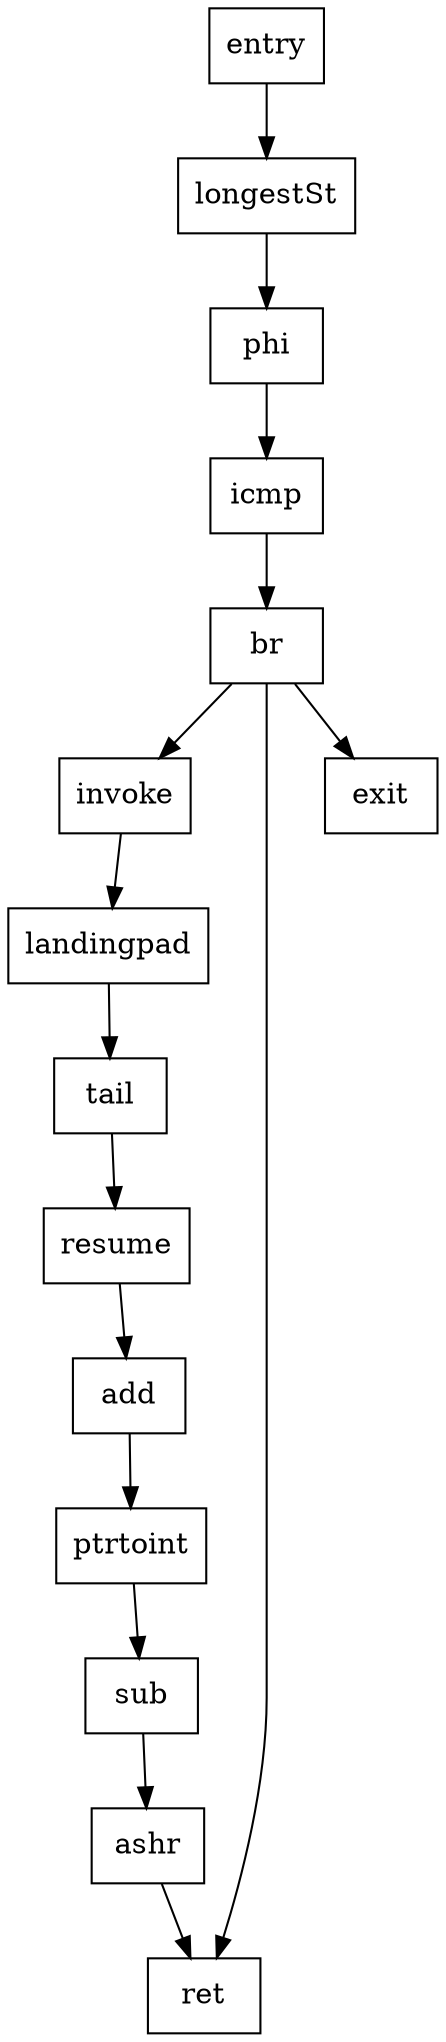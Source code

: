 digraph ControlFlowGraph {
    node [shape=rectangle];
    entry;
    longestSt;
    phi;
    icmp;
    br;
    invoke;
    landingpad;
    tail;
    resume;
    add;
    ptrtoint;
    sub;
    ashr;
    ret;
    exit;

    entry -> longestSt;
    longestSt -> phi;
    phi -> icmp;
    icmp -> br;
    br -> invoke;
    invoke -> landingpad;
    landingpad -> tail;
    tail -> resume;
    resume -> add;
    add -> ptrtoint;
    ptrtoint -> sub;
    sub -> ashr;
    ashr -> ret;
    br -> ret;
    br -> exit;
}